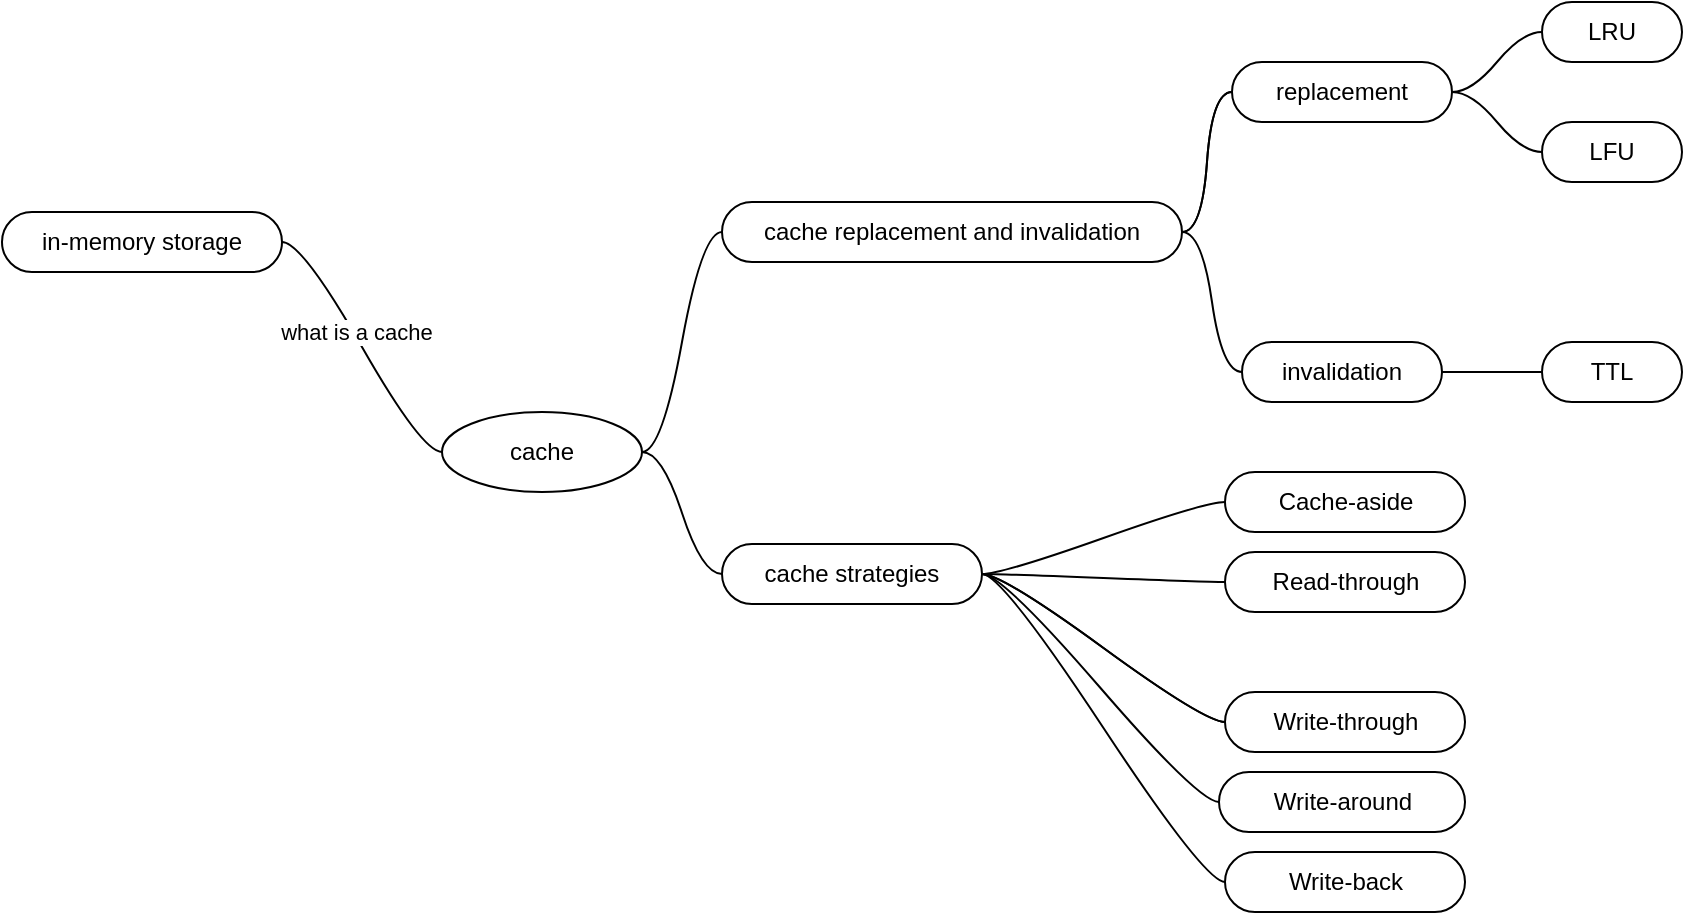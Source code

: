 <mxfile version="21.1.4" type="github">
  <diagram name="Page-1" id="_Mq730CpOTIK_EJbr8pR">
    <mxGraphModel dx="1194" dy="719" grid="1" gridSize="10" guides="1" tooltips="1" connect="1" arrows="1" fold="1" page="1" pageScale="1" pageWidth="827" pageHeight="1169" math="0" shadow="0">
      <root>
        <mxCell id="0" />
        <mxCell id="1" parent="0" />
        <mxCell id="2BZG7tl-g-K6Shy4kgfQ-9" value="in-memory storage" style="whiteSpace=wrap;html=1;rounded=1;arcSize=50;align=center;verticalAlign=middle;strokeWidth=1;autosize=1;spacing=4;treeFolding=1;treeMoving=1;newEdgeStyle={&quot;edgeStyle&quot;:&quot;entityRelationEdgeStyle&quot;,&quot;startArrow&quot;:&quot;none&quot;,&quot;endArrow&quot;:&quot;none&quot;,&quot;segment&quot;:10,&quot;curved&quot;:1,&quot;sourcePerimeterSpacing&quot;:0,&quot;targetPerimeterSpacing&quot;:0};" parent="1" vertex="1">
          <mxGeometry x="150" y="160" width="140" height="30" as="geometry" />
        </mxCell>
        <mxCell id="2BZG7tl-g-K6Shy4kgfQ-1" value="" style="swimlane;startSize=20;horizontal=1;containerType=tree;strokeColor=none;fillColor=default;" parent="1" vertex="1">
          <mxGeometry x="210" y="200" width="420" height="126" as="geometry">
            <mxRectangle x="220" y="200" width="90" height="30" as="alternateBounds" />
          </mxGeometry>
        </mxCell>
        <mxCell id="2BZG7tl-g-K6Shy4kgfQ-6" value="cache" style="ellipse;whiteSpace=wrap;html=1;align=center;treeFolding=1;treeMoving=1;newEdgeStyle={&quot;edgeStyle&quot;:&quot;entityRelationEdgeStyle&quot;,&quot;startArrow&quot;:&quot;none&quot;,&quot;endArrow&quot;:&quot;none&quot;,&quot;segment&quot;:10,&quot;curved&quot;:1,&quot;sourcePerimeterSpacing&quot;:0,&quot;targetPerimeterSpacing&quot;:0};shadow=0;noLabel=0;" parent="2BZG7tl-g-K6Shy4kgfQ-1" vertex="1">
          <mxGeometry x="160" y="60" width="100" height="40" as="geometry" />
        </mxCell>
        <mxCell id="2BZG7tl-g-K6Shy4kgfQ-4" value="" style="edgeStyle=entityRelationEdgeStyle;startArrow=none;endArrow=none;segment=10;curved=1;sourcePerimeterSpacing=0;targetPerimeterSpacing=0;rounded=0;" parent="1" source="2BZG7tl-g-K6Shy4kgfQ-6" target="2BZG7tl-g-K6Shy4kgfQ-9" edge="1">
          <mxGeometry relative="1" as="geometry" />
        </mxCell>
        <mxCell id="4cRs8yxphezBTt36DPzO-1" value="what is a cache" style="edgeLabel;html=1;align=center;verticalAlign=middle;resizable=0;points=[];" vertex="1" connectable="0" parent="2BZG7tl-g-K6Shy4kgfQ-4">
          <mxGeometry x="0.12" y="-1" relative="1" as="geometry">
            <mxPoint as="offset" />
          </mxGeometry>
        </mxCell>
        <mxCell id="4cRs8yxphezBTt36DPzO-5" value="" style="edgeStyle=entityRelationEdgeStyle;rounded=0;orthogonalLoop=1;jettySize=auto;html=1;startArrow=none;endArrow=none;segment=10;curved=1;sourcePerimeterSpacing=0;targetPerimeterSpacing=0;" edge="1" parent="1" source="2BZG7tl-g-K6Shy4kgfQ-7" target="4cRs8yxphezBTt36DPzO-4">
          <mxGeometry relative="1" as="geometry" />
        </mxCell>
        <mxCell id="4cRs8yxphezBTt36DPzO-7" value="" style="edgeStyle=entityRelationEdgeStyle;rounded=0;orthogonalLoop=1;jettySize=auto;html=1;startArrow=none;endArrow=none;segment=10;curved=1;sourcePerimeterSpacing=0;targetPerimeterSpacing=0;" edge="1" parent="1" source="2BZG7tl-g-K6Shy4kgfQ-7" target="4cRs8yxphezBTt36DPzO-4">
          <mxGeometry relative="1" as="geometry" />
        </mxCell>
        <mxCell id="4cRs8yxphezBTt36DPzO-9" value="" style="edgeStyle=entityRelationEdgeStyle;rounded=0;orthogonalLoop=1;jettySize=auto;html=1;startArrow=none;endArrow=none;segment=10;curved=1;sourcePerimeterSpacing=0;targetPerimeterSpacing=0;" edge="1" parent="1" source="2BZG7tl-g-K6Shy4kgfQ-7" target="4cRs8yxphezBTt36DPzO-8">
          <mxGeometry relative="1" as="geometry" />
        </mxCell>
        <mxCell id="2BZG7tl-g-K6Shy4kgfQ-7" value="cache replacement and invalidation" style="whiteSpace=wrap;html=1;rounded=1;arcSize=50;align=center;verticalAlign=middle;strokeWidth=1;autosize=1;spacing=4;treeFolding=1;treeMoving=1;newEdgeStyle={&quot;edgeStyle&quot;:&quot;entityRelationEdgeStyle&quot;,&quot;startArrow&quot;:&quot;none&quot;,&quot;endArrow&quot;:&quot;none&quot;,&quot;segment&quot;:10,&quot;curved&quot;:1,&quot;sourcePerimeterSpacing&quot;:0,&quot;targetPerimeterSpacing&quot;:0};" parent="1" vertex="1">
          <mxGeometry x="510" y="155" width="230" height="30" as="geometry" />
        </mxCell>
        <mxCell id="2BZG7tl-g-K6Shy4kgfQ-2" value="" style="edgeStyle=entityRelationEdgeStyle;startArrow=none;endArrow=none;segment=10;curved=1;sourcePerimeterSpacing=0;targetPerimeterSpacing=0;rounded=0;" parent="1" source="2BZG7tl-g-K6Shy4kgfQ-6" target="2BZG7tl-g-K6Shy4kgfQ-7" edge="1">
          <mxGeometry relative="1" as="geometry" />
        </mxCell>
        <mxCell id="4cRs8yxphezBTt36DPzO-15" value="" style="edgeStyle=entityRelationEdgeStyle;rounded=0;orthogonalLoop=1;jettySize=auto;html=1;startArrow=none;endArrow=none;segment=10;curved=1;sourcePerimeterSpacing=0;targetPerimeterSpacing=0;" edge="1" parent="1" source="4cRs8yxphezBTt36DPzO-4" target="4cRs8yxphezBTt36DPzO-14">
          <mxGeometry relative="1" as="geometry" />
        </mxCell>
        <mxCell id="4cRs8yxphezBTt36DPzO-20" value="" style="edgeStyle=entityRelationEdgeStyle;rounded=0;orthogonalLoop=1;jettySize=auto;html=1;startArrow=none;endArrow=none;segment=10;curved=1;sourcePerimeterSpacing=0;targetPerimeterSpacing=0;" edge="1" parent="1" source="4cRs8yxphezBTt36DPzO-4" target="4cRs8yxphezBTt36DPzO-19">
          <mxGeometry relative="1" as="geometry" />
        </mxCell>
        <mxCell id="4cRs8yxphezBTt36DPzO-4" value="replacement" style="whiteSpace=wrap;html=1;rounded=1;arcSize=50;align=center;verticalAlign=middle;strokeWidth=1;autosize=1;spacing=4;treeFolding=1;treeMoving=1;newEdgeStyle={&quot;edgeStyle&quot;:&quot;entityRelationEdgeStyle&quot;,&quot;startArrow&quot;:&quot;none&quot;,&quot;endArrow&quot;:&quot;none&quot;,&quot;segment&quot;:10,&quot;curved&quot;:1,&quot;sourcePerimeterSpacing&quot;:0,&quot;targetPerimeterSpacing&quot;:0};" vertex="1" parent="1">
          <mxGeometry x="765" y="85" width="110" height="30" as="geometry" />
        </mxCell>
        <mxCell id="4cRs8yxphezBTt36DPzO-22" value="" style="edgeStyle=entityRelationEdgeStyle;rounded=0;orthogonalLoop=1;jettySize=auto;html=1;startArrow=none;endArrow=none;segment=10;curved=1;sourcePerimeterSpacing=0;targetPerimeterSpacing=0;" edge="1" parent="1" source="4cRs8yxphezBTt36DPzO-8" target="4cRs8yxphezBTt36DPzO-21">
          <mxGeometry relative="1" as="geometry" />
        </mxCell>
        <mxCell id="4cRs8yxphezBTt36DPzO-8" value="invalidation" style="whiteSpace=wrap;html=1;rounded=1;arcSize=50;align=center;verticalAlign=middle;strokeWidth=1;autosize=1;spacing=4;treeFolding=1;treeMoving=1;newEdgeStyle={&quot;edgeStyle&quot;:&quot;entityRelationEdgeStyle&quot;,&quot;startArrow&quot;:&quot;none&quot;,&quot;endArrow&quot;:&quot;none&quot;,&quot;segment&quot;:10,&quot;curved&quot;:1,&quot;sourcePerimeterSpacing&quot;:0,&quot;targetPerimeterSpacing&quot;:0};" vertex="1" parent="1">
          <mxGeometry x="770" y="225" width="100" height="30" as="geometry" />
        </mxCell>
        <mxCell id="4cRs8yxphezBTt36DPzO-14" value="LRU" style="whiteSpace=wrap;html=1;rounded=1;arcSize=50;align=center;verticalAlign=middle;strokeWidth=1;autosize=1;spacing=4;treeFolding=1;treeMoving=1;newEdgeStyle={&quot;edgeStyle&quot;:&quot;entityRelationEdgeStyle&quot;,&quot;startArrow&quot;:&quot;none&quot;,&quot;endArrow&quot;:&quot;none&quot;,&quot;segment&quot;:10,&quot;curved&quot;:1,&quot;sourcePerimeterSpacing&quot;:0,&quot;targetPerimeterSpacing&quot;:0};" vertex="1" parent="1">
          <mxGeometry x="920" y="55" width="70" height="30" as="geometry" />
        </mxCell>
        <mxCell id="4cRs8yxphezBTt36DPzO-19" value="LFU" style="whiteSpace=wrap;html=1;rounded=1;arcSize=50;align=center;verticalAlign=middle;strokeWidth=1;autosize=1;spacing=4;treeFolding=1;treeMoving=1;newEdgeStyle={&quot;edgeStyle&quot;:&quot;entityRelationEdgeStyle&quot;,&quot;startArrow&quot;:&quot;none&quot;,&quot;endArrow&quot;:&quot;none&quot;,&quot;segment&quot;:10,&quot;curved&quot;:1,&quot;sourcePerimeterSpacing&quot;:0,&quot;targetPerimeterSpacing&quot;:0};" vertex="1" parent="1">
          <mxGeometry x="920" y="115" width="70" height="30" as="geometry" />
        </mxCell>
        <mxCell id="4cRs8yxphezBTt36DPzO-21" value="TTL" style="whiteSpace=wrap;html=1;rounded=1;arcSize=50;align=center;verticalAlign=middle;strokeWidth=1;autosize=1;spacing=4;treeFolding=1;treeMoving=1;newEdgeStyle={&quot;edgeStyle&quot;:&quot;entityRelationEdgeStyle&quot;,&quot;startArrow&quot;:&quot;none&quot;,&quot;endArrow&quot;:&quot;none&quot;,&quot;segment&quot;:10,&quot;curved&quot;:1,&quot;sourcePerimeterSpacing&quot;:0,&quot;targetPerimeterSpacing&quot;:0};" vertex="1" parent="1">
          <mxGeometry x="920" y="225" width="70" height="30" as="geometry" />
        </mxCell>
        <mxCell id="4cRs8yxphezBTt36DPzO-34" value="" style="edgeStyle=entityRelationEdgeStyle;rounded=0;orthogonalLoop=1;jettySize=auto;html=1;startArrow=none;endArrow=none;segment=10;curved=1;sourcePerimeterSpacing=0;targetPerimeterSpacing=0;" edge="1" parent="1" source="4cRs8yxphezBTt36DPzO-27" target="4cRs8yxphezBTt36DPzO-33">
          <mxGeometry relative="1" as="geometry" />
        </mxCell>
        <mxCell id="4cRs8yxphezBTt36DPzO-36" value="" style="edgeStyle=entityRelationEdgeStyle;rounded=0;orthogonalLoop=1;jettySize=auto;html=1;startArrow=none;endArrow=none;segment=10;curved=1;sourcePerimeterSpacing=0;targetPerimeterSpacing=0;" edge="1" parent="1" source="4cRs8yxphezBTt36DPzO-27" target="4cRs8yxphezBTt36DPzO-35">
          <mxGeometry relative="1" as="geometry" />
        </mxCell>
        <mxCell id="4cRs8yxphezBTt36DPzO-38" value="" style="edgeStyle=entityRelationEdgeStyle;rounded=0;orthogonalLoop=1;jettySize=auto;html=1;startArrow=none;endArrow=none;segment=10;curved=1;sourcePerimeterSpacing=0;targetPerimeterSpacing=0;" edge="1" parent="1" source="4cRs8yxphezBTt36DPzO-27" target="4cRs8yxphezBTt36DPzO-35">
          <mxGeometry relative="1" as="geometry" />
        </mxCell>
        <mxCell id="4cRs8yxphezBTt36DPzO-40" value="" style="edgeStyle=entityRelationEdgeStyle;rounded=0;orthogonalLoop=1;jettySize=auto;html=1;startArrow=none;endArrow=none;segment=10;curved=1;sourcePerimeterSpacing=0;targetPerimeterSpacing=0;" edge="1" parent="1" source="4cRs8yxphezBTt36DPzO-27" target="4cRs8yxphezBTt36DPzO-39">
          <mxGeometry relative="1" as="geometry" />
        </mxCell>
        <mxCell id="4cRs8yxphezBTt36DPzO-42" value="" style="edgeStyle=entityRelationEdgeStyle;rounded=0;orthogonalLoop=1;jettySize=auto;html=1;startArrow=none;endArrow=none;segment=10;curved=1;sourcePerimeterSpacing=0;targetPerimeterSpacing=0;" edge="1" parent="1" source="4cRs8yxphezBTt36DPzO-27" target="4cRs8yxphezBTt36DPzO-41">
          <mxGeometry relative="1" as="geometry" />
        </mxCell>
        <mxCell id="4cRs8yxphezBTt36DPzO-44" value="" style="edgeStyle=entityRelationEdgeStyle;rounded=0;orthogonalLoop=1;jettySize=auto;html=1;startArrow=none;endArrow=none;segment=10;curved=1;sourcePerimeterSpacing=0;targetPerimeterSpacing=0;" edge="1" parent="1" source="4cRs8yxphezBTt36DPzO-27" target="4cRs8yxphezBTt36DPzO-43">
          <mxGeometry relative="1" as="geometry" />
        </mxCell>
        <mxCell id="4cRs8yxphezBTt36DPzO-27" value="cache strategies" style="whiteSpace=wrap;html=1;rounded=1;arcSize=50;align=center;verticalAlign=middle;strokeWidth=1;autosize=1;spacing=4;treeFolding=1;treeMoving=1;newEdgeStyle={&quot;edgeStyle&quot;:&quot;entityRelationEdgeStyle&quot;,&quot;startArrow&quot;:&quot;none&quot;,&quot;endArrow&quot;:&quot;none&quot;,&quot;segment&quot;:10,&quot;curved&quot;:1,&quot;sourcePerimeterSpacing&quot;:0,&quot;targetPerimeterSpacing&quot;:0};" vertex="1" parent="1">
          <mxGeometry x="510" y="326" width="130" height="30" as="geometry" />
        </mxCell>
        <mxCell id="4cRs8yxphezBTt36DPzO-30" style="edgeStyle=entityRelationEdgeStyle;rounded=0;orthogonalLoop=1;jettySize=auto;html=1;startArrow=none;endArrow=none;segment=10;curved=1;sourcePerimeterSpacing=0;targetPerimeterSpacing=0;entryX=0;entryY=0.5;entryDx=0;entryDy=0;" edge="1" parent="1" source="2BZG7tl-g-K6Shy4kgfQ-6" target="4cRs8yxphezBTt36DPzO-27">
          <mxGeometry relative="1" as="geometry" />
        </mxCell>
        <mxCell id="4cRs8yxphezBTt36DPzO-33" value="Cache-aside" style="whiteSpace=wrap;html=1;rounded=1;arcSize=50;align=center;verticalAlign=middle;strokeWidth=1;autosize=1;spacing=4;treeFolding=1;treeMoving=1;newEdgeStyle={&quot;edgeStyle&quot;:&quot;entityRelationEdgeStyle&quot;,&quot;startArrow&quot;:&quot;none&quot;,&quot;endArrow&quot;:&quot;none&quot;,&quot;segment&quot;:10,&quot;curved&quot;:1,&quot;sourcePerimeterSpacing&quot;:0,&quot;targetPerimeterSpacing&quot;:0};" vertex="1" parent="1">
          <mxGeometry x="761.5" y="290" width="120" height="30" as="geometry" />
        </mxCell>
        <mxCell id="4cRs8yxphezBTt36DPzO-35" value="Write-through" style="whiteSpace=wrap;html=1;rounded=1;arcSize=50;align=center;verticalAlign=middle;strokeWidth=1;autosize=1;spacing=4;treeFolding=1;treeMoving=1;newEdgeStyle={&quot;edgeStyle&quot;:&quot;entityRelationEdgeStyle&quot;,&quot;startArrow&quot;:&quot;none&quot;,&quot;endArrow&quot;:&quot;none&quot;,&quot;segment&quot;:10,&quot;curved&quot;:1,&quot;sourcePerimeterSpacing&quot;:0,&quot;targetPerimeterSpacing&quot;:0};" vertex="1" parent="1">
          <mxGeometry x="761.5" y="400" width="120" height="30" as="geometry" />
        </mxCell>
        <mxCell id="4cRs8yxphezBTt36DPzO-39" value="Write-around" style="whiteSpace=wrap;html=1;rounded=1;arcSize=50;align=center;verticalAlign=middle;strokeWidth=1;autosize=1;spacing=4;treeFolding=1;treeMoving=1;newEdgeStyle={&quot;edgeStyle&quot;:&quot;entityRelationEdgeStyle&quot;,&quot;startArrow&quot;:&quot;none&quot;,&quot;endArrow&quot;:&quot;none&quot;,&quot;segment&quot;:10,&quot;curved&quot;:1,&quot;sourcePerimeterSpacing&quot;:0,&quot;targetPerimeterSpacing&quot;:0};" vertex="1" parent="1">
          <mxGeometry x="758.5" y="440" width="123" height="30" as="geometry" />
        </mxCell>
        <mxCell id="4cRs8yxphezBTt36DPzO-41" value="Write-back" style="whiteSpace=wrap;html=1;rounded=1;arcSize=50;align=center;verticalAlign=middle;strokeWidth=1;autosize=1;spacing=4;treeFolding=1;treeMoving=1;newEdgeStyle={&quot;edgeStyle&quot;:&quot;entityRelationEdgeStyle&quot;,&quot;startArrow&quot;:&quot;none&quot;,&quot;endArrow&quot;:&quot;none&quot;,&quot;segment&quot;:10,&quot;curved&quot;:1,&quot;sourcePerimeterSpacing&quot;:0,&quot;targetPerimeterSpacing&quot;:0};" vertex="1" parent="1">
          <mxGeometry x="761.5" y="480" width="120" height="30" as="geometry" />
        </mxCell>
        <mxCell id="4cRs8yxphezBTt36DPzO-43" value="Read-through" style="whiteSpace=wrap;html=1;rounded=1;arcSize=50;align=center;verticalAlign=middle;strokeWidth=1;autosize=1;spacing=4;treeFolding=1;treeMoving=1;newEdgeStyle={&quot;edgeStyle&quot;:&quot;entityRelationEdgeStyle&quot;,&quot;startArrow&quot;:&quot;none&quot;,&quot;endArrow&quot;:&quot;none&quot;,&quot;segment&quot;:10,&quot;curved&quot;:1,&quot;sourcePerimeterSpacing&quot;:0,&quot;targetPerimeterSpacing&quot;:0};" vertex="1" parent="1">
          <mxGeometry x="761.5" y="330" width="120" height="30" as="geometry" />
        </mxCell>
      </root>
    </mxGraphModel>
  </diagram>
</mxfile>
